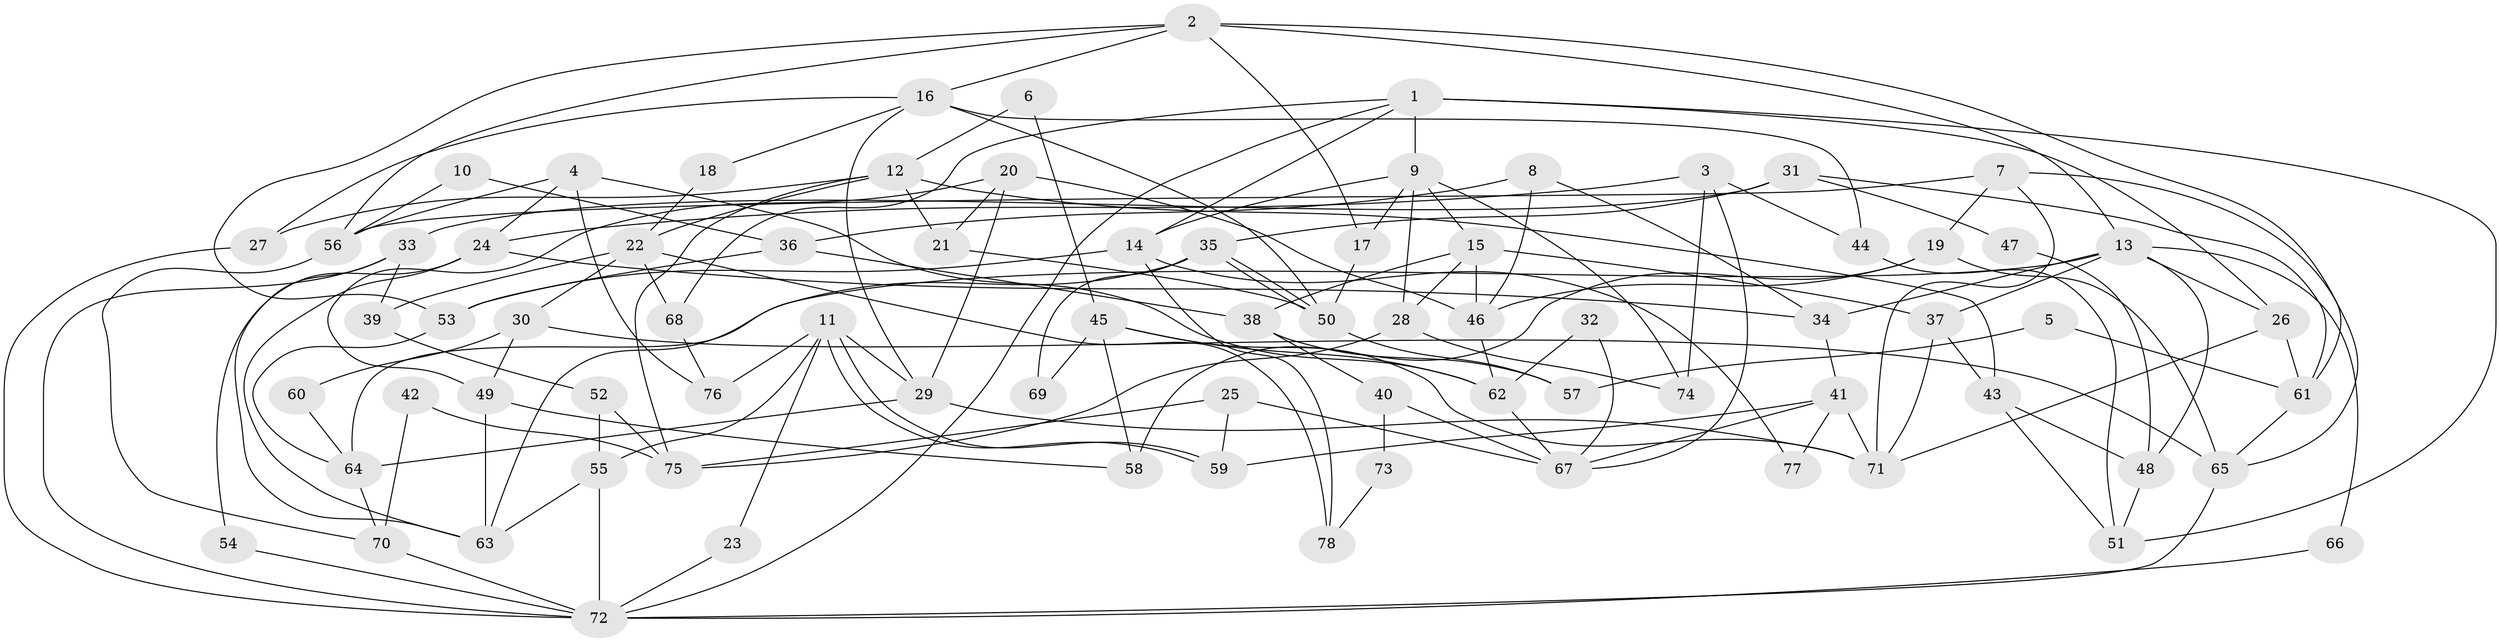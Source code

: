 // Generated by graph-tools (version 1.1) at 2025/14/03/09/25 04:14:59]
// undirected, 78 vertices, 156 edges
graph export_dot {
graph [start="1"]
  node [color=gray90,style=filled];
  1;
  2;
  3;
  4;
  5;
  6;
  7;
  8;
  9;
  10;
  11;
  12;
  13;
  14;
  15;
  16;
  17;
  18;
  19;
  20;
  21;
  22;
  23;
  24;
  25;
  26;
  27;
  28;
  29;
  30;
  31;
  32;
  33;
  34;
  35;
  36;
  37;
  38;
  39;
  40;
  41;
  42;
  43;
  44;
  45;
  46;
  47;
  48;
  49;
  50;
  51;
  52;
  53;
  54;
  55;
  56;
  57;
  58;
  59;
  60;
  61;
  62;
  63;
  64;
  65;
  66;
  67;
  68;
  69;
  70;
  71;
  72;
  73;
  74;
  75;
  76;
  77;
  78;
  1 -- 68;
  1 -- 9;
  1 -- 14;
  1 -- 26;
  1 -- 51;
  1 -- 72;
  2 -- 17;
  2 -- 16;
  2 -- 13;
  2 -- 53;
  2 -- 56;
  2 -- 61;
  3 -- 67;
  3 -- 74;
  3 -- 24;
  3 -- 44;
  4 -- 24;
  4 -- 56;
  4 -- 62;
  4 -- 76;
  5 -- 61;
  5 -- 57;
  6 -- 12;
  6 -- 45;
  7 -- 71;
  7 -- 65;
  7 -- 19;
  7 -- 56;
  8 -- 46;
  8 -- 34;
  8 -- 36;
  9 -- 15;
  9 -- 14;
  9 -- 17;
  9 -- 28;
  9 -- 74;
  10 -- 56;
  10 -- 36;
  11 -- 59;
  11 -- 59;
  11 -- 55;
  11 -- 23;
  11 -- 29;
  11 -- 76;
  12 -- 43;
  12 -- 27;
  12 -- 21;
  12 -- 22;
  12 -- 75;
  13 -- 37;
  13 -- 26;
  13 -- 34;
  13 -- 48;
  13 -- 64;
  13 -- 66;
  14 -- 53;
  14 -- 77;
  14 -- 78;
  15 -- 46;
  15 -- 28;
  15 -- 37;
  15 -- 38;
  16 -- 50;
  16 -- 29;
  16 -- 18;
  16 -- 27;
  16 -- 44;
  17 -- 50;
  18 -- 22;
  19 -- 65;
  19 -- 46;
  19 -- 58;
  20 -- 29;
  20 -- 49;
  20 -- 21;
  20 -- 46;
  21 -- 50;
  22 -- 39;
  22 -- 30;
  22 -- 68;
  22 -- 78;
  23 -- 72;
  24 -- 63;
  24 -- 34;
  24 -- 54;
  25 -- 59;
  25 -- 67;
  25 -- 75;
  26 -- 61;
  26 -- 71;
  27 -- 72;
  28 -- 75;
  28 -- 74;
  29 -- 71;
  29 -- 64;
  30 -- 65;
  30 -- 49;
  30 -- 60;
  31 -- 33;
  31 -- 61;
  31 -- 35;
  31 -- 47;
  32 -- 62;
  32 -- 67;
  33 -- 72;
  33 -- 63;
  33 -- 39;
  34 -- 41;
  35 -- 50;
  35 -- 50;
  35 -- 63;
  35 -- 69;
  36 -- 53;
  36 -- 38;
  37 -- 43;
  37 -- 71;
  38 -- 40;
  38 -- 57;
  39 -- 52;
  40 -- 67;
  40 -- 73;
  41 -- 71;
  41 -- 59;
  41 -- 67;
  41 -- 77;
  42 -- 75;
  42 -- 70;
  43 -- 48;
  43 -- 51;
  44 -- 51;
  45 -- 71;
  45 -- 62;
  45 -- 58;
  45 -- 69;
  46 -- 62;
  47 -- 48;
  48 -- 51;
  49 -- 58;
  49 -- 63;
  50 -- 57;
  52 -- 75;
  52 -- 55;
  53 -- 64;
  54 -- 72;
  55 -- 63;
  55 -- 72;
  56 -- 70;
  60 -- 64;
  61 -- 65;
  62 -- 67;
  64 -- 70;
  65 -- 72;
  66 -- 72;
  68 -- 76;
  70 -- 72;
  73 -- 78;
}
